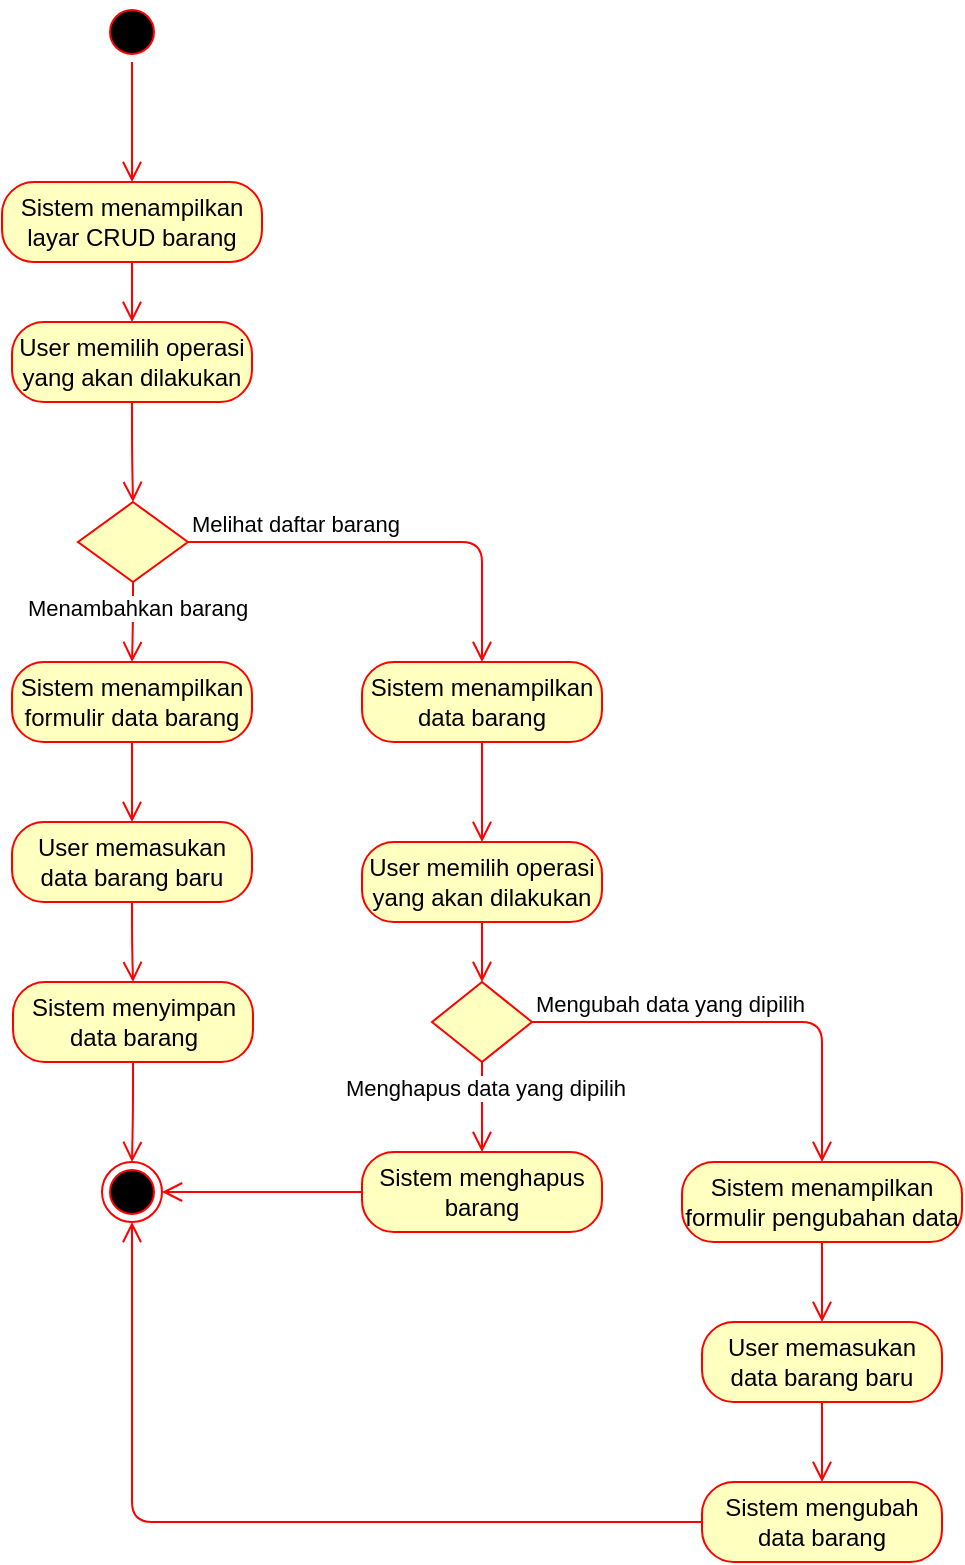 <mxfile version="13.9.5" type="device" pages="3"><diagram id="X7yjSASvgqTYyPI_H4Qr" name="CRUD Goods"><mxGraphModel dx="1022" dy="537" grid="1" gridSize="10" guides="1" tooltips="1" connect="1" arrows="1" fold="1" page="1" pageScale="1" pageWidth="850" pageHeight="1100" math="0" shadow="0"><root><mxCell id="0"/><mxCell id="1" parent="0"/><mxCell id="ky-FvfXPXVWvMn0VzZJA-1" value="" style="ellipse;html=1;shape=startState;fillColor=#000000;strokeColor=#ff0000;" parent="1" vertex="1"><mxGeometry x="410" y="20" width="30" height="30" as="geometry"/></mxCell><mxCell id="ky-FvfXPXVWvMn0VzZJA-2" value="" style="edgeStyle=orthogonalEdgeStyle;html=1;verticalAlign=bottom;endArrow=open;endSize=8;strokeColor=#ff0000;" parent="1" source="ky-FvfXPXVWvMn0VzZJA-1" target="ky-FvfXPXVWvMn0VzZJA-3" edge="1"><mxGeometry relative="1" as="geometry"><mxPoint x="425" y="110" as="targetPoint"/></mxGeometry></mxCell><mxCell id="ky-FvfXPXVWvMn0VzZJA-3" value="Sistem menampilkan layar CRUD barang" style="rounded=1;whiteSpace=wrap;html=1;arcSize=40;fontColor=#000000;fillColor=#ffffc0;strokeColor=#ff0000;" parent="1" vertex="1"><mxGeometry x="360" y="110" width="130" height="40" as="geometry"/></mxCell><mxCell id="ky-FvfXPXVWvMn0VzZJA-4" value="" style="edgeStyle=orthogonalEdgeStyle;html=1;verticalAlign=bottom;endArrow=open;endSize=8;strokeColor=#ff0000;" parent="1" source="ky-FvfXPXVWvMn0VzZJA-3" target="ky-FvfXPXVWvMn0VzZJA-5" edge="1"><mxGeometry relative="1" as="geometry"><mxPoint x="425" y="210" as="targetPoint"/></mxGeometry></mxCell><mxCell id="ky-FvfXPXVWvMn0VzZJA-5" value="User memilih operasi yang akan dilakukan" style="rounded=1;whiteSpace=wrap;html=1;arcSize=40;fontColor=#000000;fillColor=#ffffc0;strokeColor=#ff0000;" parent="1" vertex="1"><mxGeometry x="365" y="180" width="120" height="40" as="geometry"/></mxCell><mxCell id="ky-FvfXPXVWvMn0VzZJA-6" value="" style="edgeStyle=orthogonalEdgeStyle;html=1;verticalAlign=bottom;endArrow=open;endSize=8;strokeColor=#ff0000;" parent="1" source="ky-FvfXPXVWvMn0VzZJA-5" target="ky-FvfXPXVWvMn0VzZJA-7" edge="1"><mxGeometry relative="1" as="geometry"><mxPoint x="425" y="310" as="targetPoint"/></mxGeometry></mxCell><mxCell id="ky-FvfXPXVWvMn0VzZJA-7" value="" style="rhombus;whiteSpace=wrap;html=1;fillColor=#ffffc0;strokeColor=#ff0000;" parent="1" vertex="1"><mxGeometry x="398" y="270" width="55" height="40" as="geometry"/></mxCell><mxCell id="ky-FvfXPXVWvMn0VzZJA-8" value="Melihat daftar barang" style="edgeStyle=orthogonalEdgeStyle;html=1;align=left;verticalAlign=bottom;endArrow=open;endSize=8;strokeColor=#ff0000;" parent="1" source="ky-FvfXPXVWvMn0VzZJA-7" target="ky-FvfXPXVWvMn0VzZJA-17" edge="1"><mxGeometry x="-1" relative="1" as="geometry"><mxPoint x="600" y="350" as="targetPoint"/></mxGeometry></mxCell><mxCell id="ky-FvfXPXVWvMn0VzZJA-9" value="Menambahkan barang" style="edgeStyle=orthogonalEdgeStyle;html=1;align=left;verticalAlign=top;endArrow=open;endSize=8;strokeColor=#ff0000;" parent="1" source="ky-FvfXPXVWvMn0VzZJA-7" target="ky-FvfXPXVWvMn0VzZJA-10" edge="1"><mxGeometry x="-1" y="-55" relative="1" as="geometry"><mxPoint x="425" y="390" as="targetPoint"/><Array as="points"/><mxPoint as="offset"/></mxGeometry></mxCell><mxCell id="ky-FvfXPXVWvMn0VzZJA-10" value="Sistem menampilkan formulir data barang" style="rounded=1;whiteSpace=wrap;html=1;arcSize=40;fontColor=#000000;fillColor=#ffffc0;strokeColor=#ff0000;" parent="1" vertex="1"><mxGeometry x="365" y="350" width="120" height="40" as="geometry"/></mxCell><mxCell id="ky-FvfXPXVWvMn0VzZJA-11" value="" style="edgeStyle=orthogonalEdgeStyle;html=1;verticalAlign=bottom;endArrow=open;endSize=8;strokeColor=#ff0000;" parent="1" source="ky-FvfXPXVWvMn0VzZJA-10" target="ky-FvfXPXVWvMn0VzZJA-12" edge="1"><mxGeometry relative="1" as="geometry"><mxPoint x="425.5" y="490" as="targetPoint"/></mxGeometry></mxCell><mxCell id="ky-FvfXPXVWvMn0VzZJA-12" value="User memasukan data barang baru" style="rounded=1;whiteSpace=wrap;html=1;arcSize=40;fontColor=#000000;fillColor=#ffffc0;strokeColor=#ff0000;" parent="1" vertex="1"><mxGeometry x="365" y="430" width="120" height="40" as="geometry"/></mxCell><mxCell id="ky-FvfXPXVWvMn0VzZJA-13" value="" style="edgeStyle=orthogonalEdgeStyle;html=1;verticalAlign=bottom;endArrow=open;endSize=8;strokeColor=#ff0000;" parent="1" source="ky-FvfXPXVWvMn0VzZJA-12" target="ky-FvfXPXVWvMn0VzZJA-14" edge="1"><mxGeometry relative="1" as="geometry"><mxPoint x="425" y="610" as="targetPoint"/><Array as="points"/></mxGeometry></mxCell><mxCell id="ky-FvfXPXVWvMn0VzZJA-14" value="Sistem menyimpan data barang" style="rounded=1;whiteSpace=wrap;html=1;arcSize=40;fontColor=#000000;fillColor=#ffffc0;strokeColor=#ff0000;" parent="1" vertex="1"><mxGeometry x="365.5" y="510" width="120" height="40" as="geometry"/></mxCell><mxCell id="ky-FvfXPXVWvMn0VzZJA-15" value="" style="edgeStyle=orthogonalEdgeStyle;html=1;verticalAlign=bottom;endArrow=open;endSize=8;strokeColor=#ff0000;" parent="1" source="ky-FvfXPXVWvMn0VzZJA-14" target="ky-FvfXPXVWvMn0VzZJA-16" edge="1"><mxGeometry relative="1" as="geometry"><mxPoint x="425.5" y="710" as="targetPoint"/></mxGeometry></mxCell><mxCell id="ky-FvfXPXVWvMn0VzZJA-16" value="" style="ellipse;html=1;shape=endState;fillColor=#000000;strokeColor=#ff0000;" parent="1" vertex="1"><mxGeometry x="410" y="600" width="30" height="30" as="geometry"/></mxCell><mxCell id="ky-FvfXPXVWvMn0VzZJA-17" value="Sistem menampilkan data barang" style="rounded=1;whiteSpace=wrap;html=1;arcSize=40;fontColor=#000000;fillColor=#ffffc0;strokeColor=#ff0000;" parent="1" vertex="1"><mxGeometry x="540" y="350" width="120" height="40" as="geometry"/></mxCell><mxCell id="ky-FvfXPXVWvMn0VzZJA-18" value="" style="edgeStyle=orthogonalEdgeStyle;html=1;verticalAlign=bottom;endArrow=open;endSize=8;strokeColor=#ff0000;" parent="1" source="ky-FvfXPXVWvMn0VzZJA-17" target="ky-FvfXPXVWvMn0VzZJA-19" edge="1"><mxGeometry relative="1" as="geometry"><mxPoint x="600" y="440" as="targetPoint"/></mxGeometry></mxCell><mxCell id="ky-FvfXPXVWvMn0VzZJA-19" value="User memilih operasi yang akan dilakukan" style="rounded=1;whiteSpace=wrap;html=1;arcSize=40;fontColor=#000000;fillColor=#ffffc0;strokeColor=#ff0000;" parent="1" vertex="1"><mxGeometry x="540" y="440" width="120" height="40" as="geometry"/></mxCell><mxCell id="ky-FvfXPXVWvMn0VzZJA-20" value="" style="edgeStyle=orthogonalEdgeStyle;html=1;verticalAlign=bottom;endArrow=open;endSize=8;strokeColor=#ff0000;" parent="1" source="ky-FvfXPXVWvMn0VzZJA-19" target="ky-FvfXPXVWvMn0VzZJA-21" edge="1"><mxGeometry relative="1" as="geometry"><mxPoint x="600" y="540" as="targetPoint"/></mxGeometry></mxCell><mxCell id="ky-FvfXPXVWvMn0VzZJA-21" value="" style="rhombus;whiteSpace=wrap;html=1;fillColor=#ffffc0;strokeColor=#ff0000;" parent="1" vertex="1"><mxGeometry x="575" y="510" width="50" height="40" as="geometry"/></mxCell><mxCell id="ky-FvfXPXVWvMn0VzZJA-22" value="Mengubah data yang dipilih" style="edgeStyle=orthogonalEdgeStyle;html=1;align=left;verticalAlign=bottom;endArrow=open;endSize=8;strokeColor=#ff0000;" parent="1" source="ky-FvfXPXVWvMn0VzZJA-21" target="ky-FvfXPXVWvMn0VzZJA-24" edge="1"><mxGeometry x="-1" relative="1" as="geometry"><mxPoint x="740" y="570" as="targetPoint"/><Array as="points"><mxPoint x="770" y="530"/></Array></mxGeometry></mxCell><mxCell id="ky-FvfXPXVWvMn0VzZJA-23" value="Menghapus data yang dipilih" style="edgeStyle=orthogonalEdgeStyle;html=1;align=left;verticalAlign=top;endArrow=open;endSize=8;strokeColor=#ff0000;" parent="1" source="ky-FvfXPXVWvMn0VzZJA-21" target="ky-FvfXPXVWvMn0VzZJA-33" edge="1"><mxGeometry x="-1" y="-70" relative="1" as="geometry"><mxPoint x="600" y="650" as="targetPoint"/><mxPoint as="offset"/></mxGeometry></mxCell><mxCell id="ky-FvfXPXVWvMn0VzZJA-24" value="Sistem menampilkan formulir pengubahan data" style="rounded=1;whiteSpace=wrap;html=1;arcSize=40;fontColor=#000000;fillColor=#ffffc0;strokeColor=#ff0000;" parent="1" vertex="1"><mxGeometry x="700" y="600" width="140" height="40" as="geometry"/></mxCell><mxCell id="ky-FvfXPXVWvMn0VzZJA-27" value="" style="edgeStyle=orthogonalEdgeStyle;html=1;verticalAlign=bottom;endArrow=open;endSize=8;strokeColor=#ff0000;" parent="1" source="ky-FvfXPXVWvMn0VzZJA-26" target="ky-FvfXPXVWvMn0VzZJA-29" edge="1"><mxGeometry relative="1" as="geometry"><mxPoint x="770" y="810" as="targetPoint"/></mxGeometry></mxCell><mxCell id="ky-FvfXPXVWvMn0VzZJA-26" value="User memasukan data barang baru" style="rounded=1;whiteSpace=wrap;html=1;arcSize=40;fontColor=#000000;fillColor=#ffffc0;strokeColor=#ff0000;" parent="1" vertex="1"><mxGeometry x="710" y="680" width="120" height="40" as="geometry"/></mxCell><mxCell id="ky-FvfXPXVWvMn0VzZJA-28" value="" style="edgeStyle=orthogonalEdgeStyle;html=1;verticalAlign=bottom;endArrow=open;endSize=8;strokeColor=#ff0000;" parent="1" source="ky-FvfXPXVWvMn0VzZJA-24" target="ky-FvfXPXVWvMn0VzZJA-26" edge="1"><mxGeometry relative="1" as="geometry"><mxPoint x="770" y="710" as="targetPoint"/><mxPoint x="770" y="640" as="sourcePoint"/></mxGeometry></mxCell><mxCell id="ky-FvfXPXVWvMn0VzZJA-29" value="Sistem mengubah data barang" style="rounded=1;whiteSpace=wrap;html=1;arcSize=40;fontColor=#000000;fillColor=#ffffc0;strokeColor=#ff0000;" parent="1" vertex="1"><mxGeometry x="710" y="760" width="120" height="40" as="geometry"/></mxCell><mxCell id="ky-FvfXPXVWvMn0VzZJA-30" value="" style="edgeStyle=orthogonalEdgeStyle;html=1;verticalAlign=bottom;endArrow=open;endSize=8;strokeColor=#ff0000;" parent="1" source="ky-FvfXPXVWvMn0VzZJA-29" target="ky-FvfXPXVWvMn0VzZJA-16" edge="1"><mxGeometry relative="1" as="geometry"><mxPoint x="730" y="910" as="targetPoint"/></mxGeometry></mxCell><mxCell id="ky-FvfXPXVWvMn0VzZJA-33" value="Sistem menghapus barang" style="rounded=1;whiteSpace=wrap;html=1;arcSize=40;fontColor=#000000;fillColor=#ffffc0;strokeColor=#ff0000;" parent="1" vertex="1"><mxGeometry x="540" y="595" width="120" height="40" as="geometry"/></mxCell><mxCell id="ky-FvfXPXVWvMn0VzZJA-34" value="" style="edgeStyle=orthogonalEdgeStyle;html=1;verticalAlign=bottom;endArrow=open;endSize=8;strokeColor=#ff0000;" parent="1" source="ky-FvfXPXVWvMn0VzZJA-33" target="ky-FvfXPXVWvMn0VzZJA-16" edge="1"><mxGeometry relative="1" as="geometry"><mxPoint x="600" y="750" as="targetPoint"/></mxGeometry></mxCell></root></mxGraphModel></diagram><diagram id="Cv3PUbLJXkCMBeMVqep-" name="Querying Transaction History"><mxGraphModel dx="172" dy="537" grid="1" gridSize="10" guides="1" tooltips="1" connect="1" arrows="1" fold="1" page="1" pageScale="1" pageWidth="850" pageHeight="1100" math="0" shadow="0"><root><mxCell id="FQJ2JeBU7Zhg6MW4apVj-0"/><mxCell id="FQJ2JeBU7Zhg6MW4apVj-1" parent="FQJ2JeBU7Zhg6MW4apVj-0"/><mxCell id="R9hLgRlvmKYudEUxdTOs-1" value="" style="ellipse;shape=startState;fillColor=#000000;strokeColor=#ff0000;" parent="FQJ2JeBU7Zhg6MW4apVj-1" vertex="1"><mxGeometry x="1260" y="140" width="30" height="30" as="geometry"/></mxCell><mxCell id="R9hLgRlvmKYudEUxdTOs-2" value="" style="edgeStyle=elbowEdgeStyle;elbow=horizontal;verticalAlign=bottom;endArrow=open;endSize=8;strokeColor=#FF0000;endFill=1;rounded=0;entryX=0.5;entryY=0;entryDx=0;entryDy=0;" parent="FQJ2JeBU7Zhg6MW4apVj-1" source="R9hLgRlvmKYudEUxdTOs-1" target="R9hLgRlvmKYudEUxdTOs-3" edge="1"><mxGeometry x="-805.5" y="-218" as="geometry"><mxPoint x="1275" y="220" as="targetPoint"/></mxGeometry></mxCell><mxCell id="R9hLgRlvmKYudEUxdTOs-3" value="Sistem menampilkan history penjualan dan pembelian" style="rounded=1;whiteSpace=wrap;html=1;arcSize=40;fontColor=#000000;fillColor=#ffffc0;strokeColor=#ff0000;" parent="FQJ2JeBU7Zhg6MW4apVj-1" vertex="1"><mxGeometry x="1215" y="220" width="120" height="70" as="geometry"/></mxCell><mxCell id="R9hLgRlvmKYudEUxdTOs-4" value="" style="edgeStyle=orthogonalEdgeStyle;html=1;verticalAlign=bottom;endArrow=open;endSize=8;strokeColor=#ff0000;entryX=0.5;entryY=0;entryDx=0;entryDy=0;" parent="FQJ2JeBU7Zhg6MW4apVj-1" source="R9hLgRlvmKYudEUxdTOs-3" target="R9hLgRlvmKYudEUxdTOs-5" edge="1"><mxGeometry relative="1" as="geometry"><mxPoint x="1275.5" y="340" as="targetPoint"/></mxGeometry></mxCell><mxCell id="R9hLgRlvmKYudEUxdTOs-5" value="User memasukkan filter" style="rounded=1;whiteSpace=wrap;html=1;arcSize=40;fontColor=#000000;fillColor=#ffffc0;strokeColor=#ff0000;" parent="FQJ2JeBU7Zhg6MW4apVj-1" vertex="1"><mxGeometry x="1215" y="330" width="120" height="40" as="geometry"/></mxCell><mxCell id="R9hLgRlvmKYudEUxdTOs-6" value="" style="edgeStyle=orthogonalEdgeStyle;html=1;verticalAlign=bottom;endArrow=open;endSize=8;strokeColor=#ff0000;entryX=0.5;entryY=0;entryDx=0;entryDy=0;" parent="FQJ2JeBU7Zhg6MW4apVj-1" source="R9hLgRlvmKYudEUxdTOs-5" target="R9hLgRlvmKYudEUxdTOs-7" edge="1"><mxGeometry relative="1" as="geometry"><mxPoint x="1275.5" y="400" as="targetPoint"/></mxGeometry></mxCell><mxCell id="R9hLgRlvmKYudEUxdTOs-7" value="Sistem menampilkan history berdasarkan filter&amp;nbsp;" style="rounded=1;whiteSpace=wrap;html=1;arcSize=40;fontColor=#000000;fillColor=#ffffc0;strokeColor=#ff0000;" parent="FQJ2JeBU7Zhg6MW4apVj-1" vertex="1"><mxGeometry x="1215" y="415" width="120" height="65" as="geometry"/></mxCell><mxCell id="R9hLgRlvmKYudEUxdTOs-8" value="" style="edgeStyle=orthogonalEdgeStyle;html=1;verticalAlign=bottom;endArrow=open;endSize=8;strokeColor=#ff0000;" parent="FQJ2JeBU7Zhg6MW4apVj-1" source="R9hLgRlvmKYudEUxdTOs-7" target="iUgG2WdrV7HLfID4kKIN-2" edge="1"><mxGeometry relative="1" as="geometry"><mxPoint x="1275" y="530" as="targetPoint"/></mxGeometry></mxCell><mxCell id="iUgG2WdrV7HLfID4kKIN-2" value="Condition" style="rhombus;whiteSpace=wrap;html=1;fillColor=#ffffc0;strokeColor=#ff0000;" vertex="1" parent="FQJ2JeBU7Zhg6MW4apVj-1"><mxGeometry x="1235" y="530" width="80" height="40" as="geometry"/></mxCell><mxCell id="iUgG2WdrV7HLfID4kKIN-3" value="Menyelesaikan penerimaan barang" style="edgeStyle=orthogonalEdgeStyle;html=1;align=left;verticalAlign=bottom;endArrow=open;endSize=8;strokeColor=#ff0000;" edge="1" source="iUgG2WdrV7HLfID4kKIN-2" parent="FQJ2JeBU7Zhg6MW4apVj-1" target="iUgG2WdrV7HLfID4kKIN-7"><mxGeometry x="-0.923" relative="1" as="geometry"><mxPoint x="1420" y="550" as="targetPoint"/><mxPoint as="offset"/></mxGeometry></mxCell><mxCell id="iUgG2WdrV7HLfID4kKIN-4" value="Menyelesaikan pembayaran" style="edgeStyle=orthogonalEdgeStyle;html=1;align=left;verticalAlign=top;endArrow=open;endSize=8;strokeColor=#ff0000;" edge="1" source="iUgG2WdrV7HLfID4kKIN-2" parent="FQJ2JeBU7Zhg6MW4apVj-1" target="iUgG2WdrV7HLfID4kKIN-5"><mxGeometry x="0.231" y="-68" relative="1" as="geometry"><mxPoint x="1150" y="550" as="targetPoint"/><mxPoint x="3" y="-20" as="offset"/></mxGeometry></mxCell><mxCell id="iUgG2WdrV7HLfID4kKIN-5" value="User menyelesaikan pembayaran" style="rounded=1;whiteSpace=wrap;html=1;arcSize=40;fontColor=#000000;fillColor=#ffffc0;strokeColor=#ff0000;" vertex="1" parent="FQJ2JeBU7Zhg6MW4apVj-1"><mxGeometry x="1095" y="600" width="120" height="40" as="geometry"/></mxCell><mxCell id="iUgG2WdrV7HLfID4kKIN-6" value="" style="edgeStyle=orthogonalEdgeStyle;html=1;verticalAlign=bottom;endArrow=open;endSize=8;strokeColor=#ff0000;" edge="1" source="iUgG2WdrV7HLfID4kKIN-5" parent="FQJ2JeBU7Zhg6MW4apVj-1" target="iUgG2WdrV7HLfID4kKIN-9"><mxGeometry relative="1" as="geometry"><mxPoint x="1155" y="700" as="targetPoint"/></mxGeometry></mxCell><mxCell id="iUgG2WdrV7HLfID4kKIN-7" value="User menyelesaikan penerimaan barang" style="rounded=1;whiteSpace=wrap;html=1;arcSize=40;fontColor=#000000;fillColor=#ffffc0;strokeColor=#ff0000;" vertex="1" parent="FQJ2JeBU7Zhg6MW4apVj-1"><mxGeometry x="1335" y="600" width="120" height="40" as="geometry"/></mxCell><mxCell id="iUgG2WdrV7HLfID4kKIN-8" value="" style="edgeStyle=orthogonalEdgeStyle;html=1;verticalAlign=bottom;endArrow=open;endSize=8;strokeColor=#ff0000;" edge="1" source="iUgG2WdrV7HLfID4kKIN-7" parent="FQJ2JeBU7Zhg6MW4apVj-1" target="iUgG2WdrV7HLfID4kKIN-11"><mxGeometry relative="1" as="geometry"><mxPoint x="1395" y="700" as="targetPoint"/></mxGeometry></mxCell><mxCell id="iUgG2WdrV7HLfID4kKIN-9" value="Sistem menyimpan data keuangan" style="rounded=1;whiteSpace=wrap;html=1;arcSize=40;fontColor=#000000;fillColor=#ffffc0;strokeColor=#ff0000;" vertex="1" parent="FQJ2JeBU7Zhg6MW4apVj-1"><mxGeometry x="1095" y="700" width="120" height="40" as="geometry"/></mxCell><mxCell id="iUgG2WdrV7HLfID4kKIN-10" value="" style="edgeStyle=orthogonalEdgeStyle;html=1;verticalAlign=bottom;endArrow=open;endSize=8;strokeColor=#ff0000;" edge="1" source="iUgG2WdrV7HLfID4kKIN-9" parent="FQJ2JeBU7Zhg6MW4apVj-1" target="iUgG2WdrV7HLfID4kKIN-13"><mxGeometry relative="1" as="geometry"><mxPoint x="1155" y="800" as="targetPoint"/></mxGeometry></mxCell><mxCell id="iUgG2WdrV7HLfID4kKIN-11" value="Sistem mengubah stok barang" style="rounded=1;whiteSpace=wrap;html=1;arcSize=40;fontColor=#000000;fillColor=#ffffc0;strokeColor=#ff0000;" vertex="1" parent="FQJ2JeBU7Zhg6MW4apVj-1"><mxGeometry x="1335" y="700" width="120" height="40" as="geometry"/></mxCell><mxCell id="iUgG2WdrV7HLfID4kKIN-12" value="" style="edgeStyle=orthogonalEdgeStyle;html=1;verticalAlign=bottom;endArrow=open;endSize=8;strokeColor=#ff0000;" edge="1" source="iUgG2WdrV7HLfID4kKIN-11" parent="FQJ2JeBU7Zhg6MW4apVj-1" target="iUgG2WdrV7HLfID4kKIN-13"><mxGeometry relative="1" as="geometry"><mxPoint x="1395" y="800" as="targetPoint"/></mxGeometry></mxCell><mxCell id="iUgG2WdrV7HLfID4kKIN-13" value="" style="ellipse;html=1;shape=endState;fillColor=#000000;strokeColor=#ff0000;" vertex="1" parent="FQJ2JeBU7Zhg6MW4apVj-1"><mxGeometry x="1260" y="705" width="30" height="30" as="geometry"/></mxCell></root></mxGraphModel></diagram><diagram id="aMDd21PUkUP4nf7gBQ9X" name="Selling Goods"><mxGraphModel dx="1022" dy="537" grid="1" gridSize="10" guides="1" tooltips="1" connect="1" arrows="1" fold="1" page="1" pageScale="1" pageWidth="850" pageHeight="1100" math="0" shadow="0"><root><mxCell id="6YUUYbA8aNAXGYfJ8dCp-0"/><mxCell id="6YUUYbA8aNAXGYfJ8dCp-1" parent="6YUUYbA8aNAXGYfJ8dCp-0"/><mxCell id="I2hFXa6GPLk42noZAL4O-2" value="Sistem menampilkan data barang" style="rounded=1;whiteSpace=wrap;html=1;arcSize=40;fontColor=#000000;fillColor=#ffffc0;strokeColor=#ff0000;" parent="6YUUYbA8aNAXGYfJ8dCp-1" vertex="1"><mxGeometry x="365" y="270" width="120" height="40" as="geometry"/></mxCell><mxCell id="I2hFXa6GPLk42noZAL4O-3" value="" style="edgeStyle=orthogonalEdgeStyle;html=1;verticalAlign=bottom;endArrow=open;endSize=8;strokeColor=#ff0000;entryX=0.5;entryY=0;entryDx=0;entryDy=0;" parent="6YUUYbA8aNAXGYfJ8dCp-1" source="I2hFXa6GPLk42noZAL4O-2" target="I2hFXa6GPLk42noZAL4O-13" edge="1"><mxGeometry relative="1" as="geometry"><mxPoint x="425" y="370" as="targetPoint"/></mxGeometry></mxCell><mxCell id="I2hFXa6GPLk42noZAL4O-4" value="User memilih barang" style="rounded=1;whiteSpace=wrap;html=1;arcSize=40;fontColor=#000000;fillColor=#ffffc0;strokeColor=#ff0000;" parent="6YUUYbA8aNAXGYfJ8dCp-1" vertex="1"><mxGeometry x="365" y="450" width="120" height="40" as="geometry"/></mxCell><mxCell id="I2hFXa6GPLk42noZAL4O-5" value="" style="edgeStyle=orthogonalEdgeStyle;html=1;verticalAlign=bottom;endArrow=open;endSize=8;strokeColor=#ff0000;entryX=0.5;entryY=0;entryDx=0;entryDy=0;" parent="6YUUYbA8aNAXGYfJ8dCp-1" source="I2hFXa6GPLk42noZAL4O-4" target="I2hFXa6GPLk42noZAL4O-11" edge="1"><mxGeometry relative="1" as="geometry"><mxPoint x="310" y="570" as="targetPoint"/></mxGeometry></mxCell><mxCell id="I2hFXa6GPLk42noZAL4O-6" value="Sistem melakukan pencatatan transaksi" style="rounded=1;whiteSpace=wrap;html=1;arcSize=40;fontColor=#000000;fillColor=#ffffc0;strokeColor=#ff0000;" parent="6YUUYbA8aNAXGYfJ8dCp-1" vertex="1"><mxGeometry x="365" y="650" width="120" height="60" as="geometry"/></mxCell><mxCell id="I2hFXa6GPLk42noZAL4O-7" value="" style="edgeStyle=orthogonalEdgeStyle;html=1;verticalAlign=bottom;endArrow=open;endSize=8;strokeColor=#ff0000;" parent="6YUUYbA8aNAXGYfJ8dCp-1" source="I2hFXa6GPLk42noZAL4O-6" target="mpG4UIHbPa7oj9N54ubw-0" edge="1"><mxGeometry relative="1" as="geometry"><mxPoint x="425" y="780" as="targetPoint"/></mxGeometry></mxCell><mxCell id="I2hFXa6GPLk42noZAL4O-11" value="User selesai memilih barang dan mengirim data transaksi" style="rounded=1;whiteSpace=wrap;html=1;arcSize=40;fontColor=#000000;fillColor=#ffffc0;strokeColor=#ff0000;" parent="6YUUYbA8aNAXGYfJ8dCp-1" vertex="1"><mxGeometry x="365" y="550" width="120" height="50" as="geometry"/></mxCell><mxCell id="I2hFXa6GPLk42noZAL4O-12" value="" style="edgeStyle=orthogonalEdgeStyle;html=1;verticalAlign=bottom;endArrow=open;endSize=8;strokeColor=#ff0000;entryX=0.5;entryY=0;entryDx=0;entryDy=0;" parent="6YUUYbA8aNAXGYfJ8dCp-1" source="I2hFXa6GPLk42noZAL4O-11" target="I2hFXa6GPLk42noZAL4O-6" edge="1"><mxGeometry relative="1" as="geometry"><mxPoint x="425" y="670" as="targetPoint"/></mxGeometry></mxCell><mxCell id="I2hFXa6GPLk42noZAL4O-13" value="User mencari barang" style="rounded=1;whiteSpace=wrap;html=1;arcSize=40;fontColor=#000000;fillColor=#ffffc0;strokeColor=#ff0000;" parent="6YUUYbA8aNAXGYfJ8dCp-1" vertex="1"><mxGeometry x="365" y="360" width="120" height="40" as="geometry"/></mxCell><mxCell id="I2hFXa6GPLk42noZAL4O-14" value="" style="edgeStyle=orthogonalEdgeStyle;html=1;verticalAlign=bottom;endArrow=open;endSize=8;strokeColor=#ff0000;entryX=0.5;entryY=0;entryDx=0;entryDy=0;" parent="6YUUYbA8aNAXGYfJ8dCp-1" source="I2hFXa6GPLk42noZAL4O-13" target="I2hFXa6GPLk42noZAL4O-4" edge="1"><mxGeometry relative="1" as="geometry"><mxPoint x="425" y="460" as="targetPoint"/></mxGeometry></mxCell><mxCell id="jFXSPIhV13uY5xOUHiQH-0" value="User memulai transaksi penjualan" style="rounded=1;whiteSpace=wrap;html=1;arcSize=40;fontColor=#000000;fillColor=#ffffc0;strokeColor=#ff0000;" parent="6YUUYbA8aNAXGYfJ8dCp-1" vertex="1"><mxGeometry x="365" y="180" width="120" height="40" as="geometry"/></mxCell><mxCell id="jFXSPIhV13uY5xOUHiQH-1" value="" style="edgeStyle=orthogonalEdgeStyle;html=1;verticalAlign=bottom;endArrow=open;endSize=8;strokeColor=#ff0000;" parent="6YUUYbA8aNAXGYfJ8dCp-1" source="jFXSPIhV13uY5xOUHiQH-0" target="I2hFXa6GPLk42noZAL4O-2" edge="1"><mxGeometry relative="1" as="geometry"><mxPoint x="420" y="320" as="targetPoint"/><Array as="points"><mxPoint x="425" y="240"/><mxPoint x="425" y="240"/></Array></mxGeometry></mxCell><mxCell id="jFXSPIhV13uY5xOUHiQH-2" value="" style="ellipse;html=1;shape=startState;fillColor=#000000;strokeColor=#ff0000;" parent="6YUUYbA8aNAXGYfJ8dCp-1" vertex="1"><mxGeometry x="410" y="90" width="30" height="30" as="geometry"/></mxCell><mxCell id="jFXSPIhV13uY5xOUHiQH-3" value="" style="edgeStyle=orthogonalEdgeStyle;html=1;verticalAlign=bottom;endArrow=open;endSize=8;strokeColor=#ff0000;" parent="6YUUYbA8aNAXGYfJ8dCp-1" source="jFXSPIhV13uY5xOUHiQH-2" target="jFXSPIhV13uY5xOUHiQH-0" edge="1"><mxGeometry relative="1" as="geometry"><mxPoint x="425" y="180" as="targetPoint"/></mxGeometry></mxCell><mxCell id="mpG4UIHbPa7oj9N54ubw-0" value="User menyelesaikan transaksi" style="rounded=1;whiteSpace=wrap;html=1;arcSize=40;fontColor=#000000;fillColor=#ffffc0;strokeColor=#ff0000;" vertex="1" parent="6YUUYbA8aNAXGYfJ8dCp-1"><mxGeometry x="365" y="760" width="120" height="40" as="geometry"/></mxCell><mxCell id="mpG4UIHbPa7oj9N54ubw-1" value="" style="edgeStyle=orthogonalEdgeStyle;html=1;verticalAlign=bottom;endArrow=open;endSize=8;strokeColor=#ff0000;" edge="1" source="mpG4UIHbPa7oj9N54ubw-0" parent="6YUUYbA8aNAXGYfJ8dCp-1" target="mpG4UIHbPa7oj9N54ubw-2"><mxGeometry relative="1" as="geometry"><mxPoint x="425" y="850" as="targetPoint"/></mxGeometry></mxCell><mxCell id="mpG4UIHbPa7oj9N54ubw-2" value="Sistem mengubah data uang dan barang" style="rounded=1;whiteSpace=wrap;html=1;arcSize=40;fontColor=#000000;fillColor=#ffffc0;strokeColor=#ff0000;" vertex="1" parent="6YUUYbA8aNAXGYfJ8dCp-1"><mxGeometry x="360" y="850" width="130" height="40" as="geometry"/></mxCell><mxCell id="mpG4UIHbPa7oj9N54ubw-3" value="" style="edgeStyle=orthogonalEdgeStyle;html=1;verticalAlign=bottom;endArrow=open;endSize=8;strokeColor=#ff0000;" edge="1" source="mpG4UIHbPa7oj9N54ubw-2" parent="6YUUYbA8aNAXGYfJ8dCp-1" target="mpG4UIHbPa7oj9N54ubw-4"><mxGeometry relative="1" as="geometry"><mxPoint x="425" y="950" as="targetPoint"/></mxGeometry></mxCell><mxCell id="mpG4UIHbPa7oj9N54ubw-4" value="" style="ellipse;html=1;shape=endState;fillColor=#000000;strokeColor=#ff0000;" vertex="1" parent="6YUUYbA8aNAXGYfJ8dCp-1"><mxGeometry x="410" y="950" width="30" height="30" as="geometry"/></mxCell></root></mxGraphModel></diagram></mxfile>